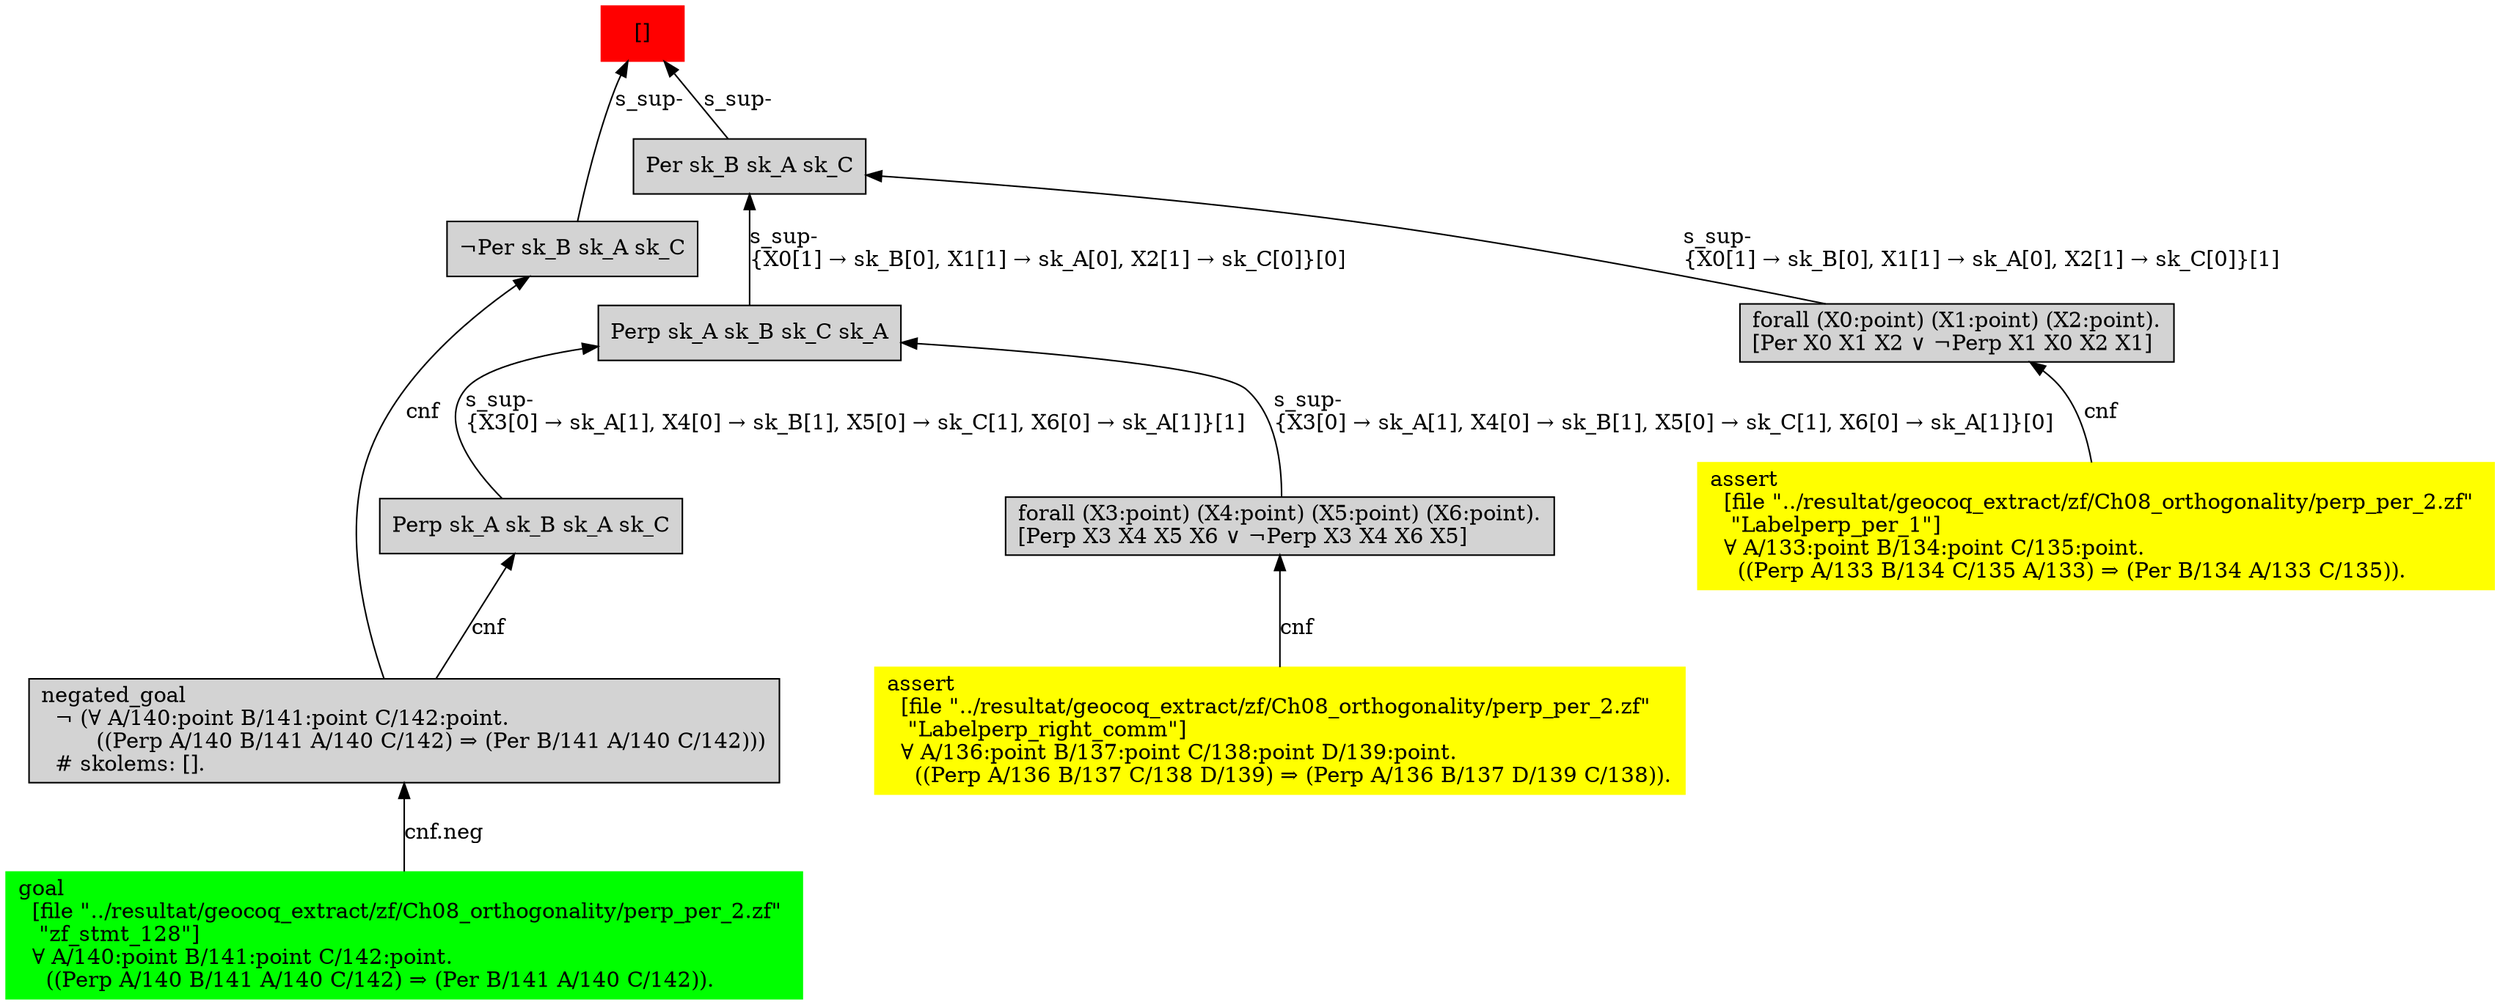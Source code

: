 digraph "unsat_graph" {
  vertex_0 [color=red, label="[]", shape=box, style=filled];
  vertex_0 -> vertex_1 [label="s_sup-\l", dir="back"];
  vertex_1 [shape=box, label="¬Per sk_B sk_A sk_C\l", style=filled];
  vertex_1 -> vertex_2 [label="cnf", dir="back"];
  vertex_2 [shape=box, label="negated_goal\l  ¬ (∀ A/140:point B/141:point C/142:point.\l        ((Perp A/140 B/141 A/140 C/142) ⇒ (Per B/141 A/140 C/142)))\l  # skolems: [].\l", style=filled];
  vertex_2 -> vertex_3 [label="cnf.neg", dir="back"];
  vertex_3 [color=green, shape=box, label="goal\l  [file \"../resultat/geocoq_extract/zf/Ch08_orthogonality/perp_per_2.zf\" \l   \"zf_stmt_128\"]\l  ∀ A/140:point B/141:point C/142:point.\l    ((Perp A/140 B/141 A/140 C/142) ⇒ (Per B/141 A/140 C/142)).\l", style=filled];
  vertex_0 -> vertex_4 [label="s_sup-\l", dir="back"];
  vertex_4 [shape=box, label="Per sk_B sk_A sk_C\l", style=filled];
  vertex_4 -> vertex_5 [label="s_sup-\l\{X0[1] → sk_B[0], X1[1] → sk_A[0], X2[1] → sk_C[0]\}[1]\l", dir="back"];
  vertex_5 [shape=box, label="forall (X0:point) (X1:point) (X2:point).\l[Per X0 X1 X2 ∨ ¬Perp X1 X0 X2 X1]\l", style=filled];
  vertex_5 -> vertex_6 [label="cnf", dir="back"];
  vertex_6 [color=yellow, shape=box, label="assert\l  [file \"../resultat/geocoq_extract/zf/Ch08_orthogonality/perp_per_2.zf\" \l   \"Labelperp_per_1\"]\l  ∀ A/133:point B/134:point C/135:point.\l    ((Perp A/133 B/134 C/135 A/133) ⇒ (Per B/134 A/133 C/135)).\l", style=filled];
  vertex_4 -> vertex_7 [label="s_sup-\l\{X0[1] → sk_B[0], X1[1] → sk_A[0], X2[1] → sk_C[0]\}[0]\l", dir="back"];
  vertex_7 [shape=box, label="Perp sk_A sk_B sk_C sk_A\l", style=filled];
  vertex_7 -> vertex_8 [label="s_sup-\l\{X3[0] → sk_A[1], X4[0] → sk_B[1], X5[0] → sk_C[1], X6[0] → sk_A[1]\}[0]\l", dir="back"];
  vertex_8 [shape=box, label="forall (X3:point) (X4:point) (X5:point) (X6:point).\l[Perp X3 X4 X5 X6 ∨ ¬Perp X3 X4 X6 X5]\l", style=filled];
  vertex_8 -> vertex_9 [label="cnf", dir="back"];
  vertex_9 [color=yellow, shape=box, label="assert\l  [file \"../resultat/geocoq_extract/zf/Ch08_orthogonality/perp_per_2.zf\" \l   \"Labelperp_right_comm\"]\l  ∀ A/136:point B/137:point C/138:point D/139:point.\l    ((Perp A/136 B/137 C/138 D/139) ⇒ (Perp A/136 B/137 D/139 C/138)).\l", style=filled];
  vertex_7 -> vertex_10 [label="s_sup-\l\{X3[0] → sk_A[1], X4[0] → sk_B[1], X5[0] → sk_C[1], X6[0] → sk_A[1]\}[1]\l", dir="back"];
  vertex_10 [shape=box, label="Perp sk_A sk_B sk_A sk_C\l", style=filled];
  vertex_10 -> vertex_2 [label="cnf", dir="back"];
  }


